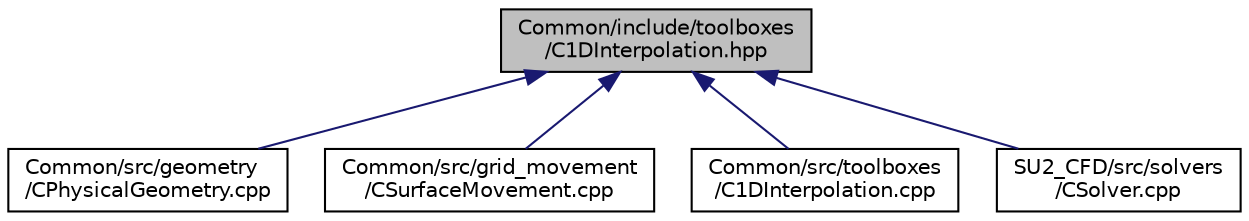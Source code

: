 digraph "Common/include/toolboxes/C1DInterpolation.hpp"
{
 // LATEX_PDF_SIZE
  edge [fontname="Helvetica",fontsize="10",labelfontname="Helvetica",labelfontsize="10"];
  node [fontname="Helvetica",fontsize="10",shape=record];
  Node1 [label="Common/include/toolboxes\l/C1DInterpolation.hpp",height=0.2,width=0.4,color="black", fillcolor="grey75", style="filled", fontcolor="black",tooltip="Classes for 1D interpolation."];
  Node1 -> Node2 [dir="back",color="midnightblue",fontsize="10",style="solid",fontname="Helvetica"];
  Node2 [label="Common/src/geometry\l/CPhysicalGeometry.cpp",height=0.2,width=0.4,color="black", fillcolor="white", style="filled",URL="$CPhysicalGeometry_8cpp.html",tooltip="Implementation of the physical geometry class."];
  Node1 -> Node3 [dir="back",color="midnightblue",fontsize="10",style="solid",fontname="Helvetica"];
  Node3 [label="Common/src/grid_movement\l/CSurfaceMovement.cpp",height=0.2,width=0.4,color="black", fillcolor="white", style="filled",URL="$CSurfaceMovement_8cpp.html",tooltip="Subroutines for moving mesh surface elements."];
  Node1 -> Node4 [dir="back",color="midnightblue",fontsize="10",style="solid",fontname="Helvetica"];
  Node4 [label="Common/src/toolboxes\l/C1DInterpolation.cpp",height=0.2,width=0.4,color="black", fillcolor="white", style="filled",URL="$C1DInterpolation_8cpp.html",tooltip="Classes for 1D interpolation."];
  Node1 -> Node5 [dir="back",color="midnightblue",fontsize="10",style="solid",fontname="Helvetica"];
  Node5 [label="SU2_CFD/src/solvers\l/CSolver.cpp",height=0.2,width=0.4,color="black", fillcolor="white", style="filled",URL="$CSolver_8cpp.html",tooltip="Main subroutines for CSolver class."];
}

